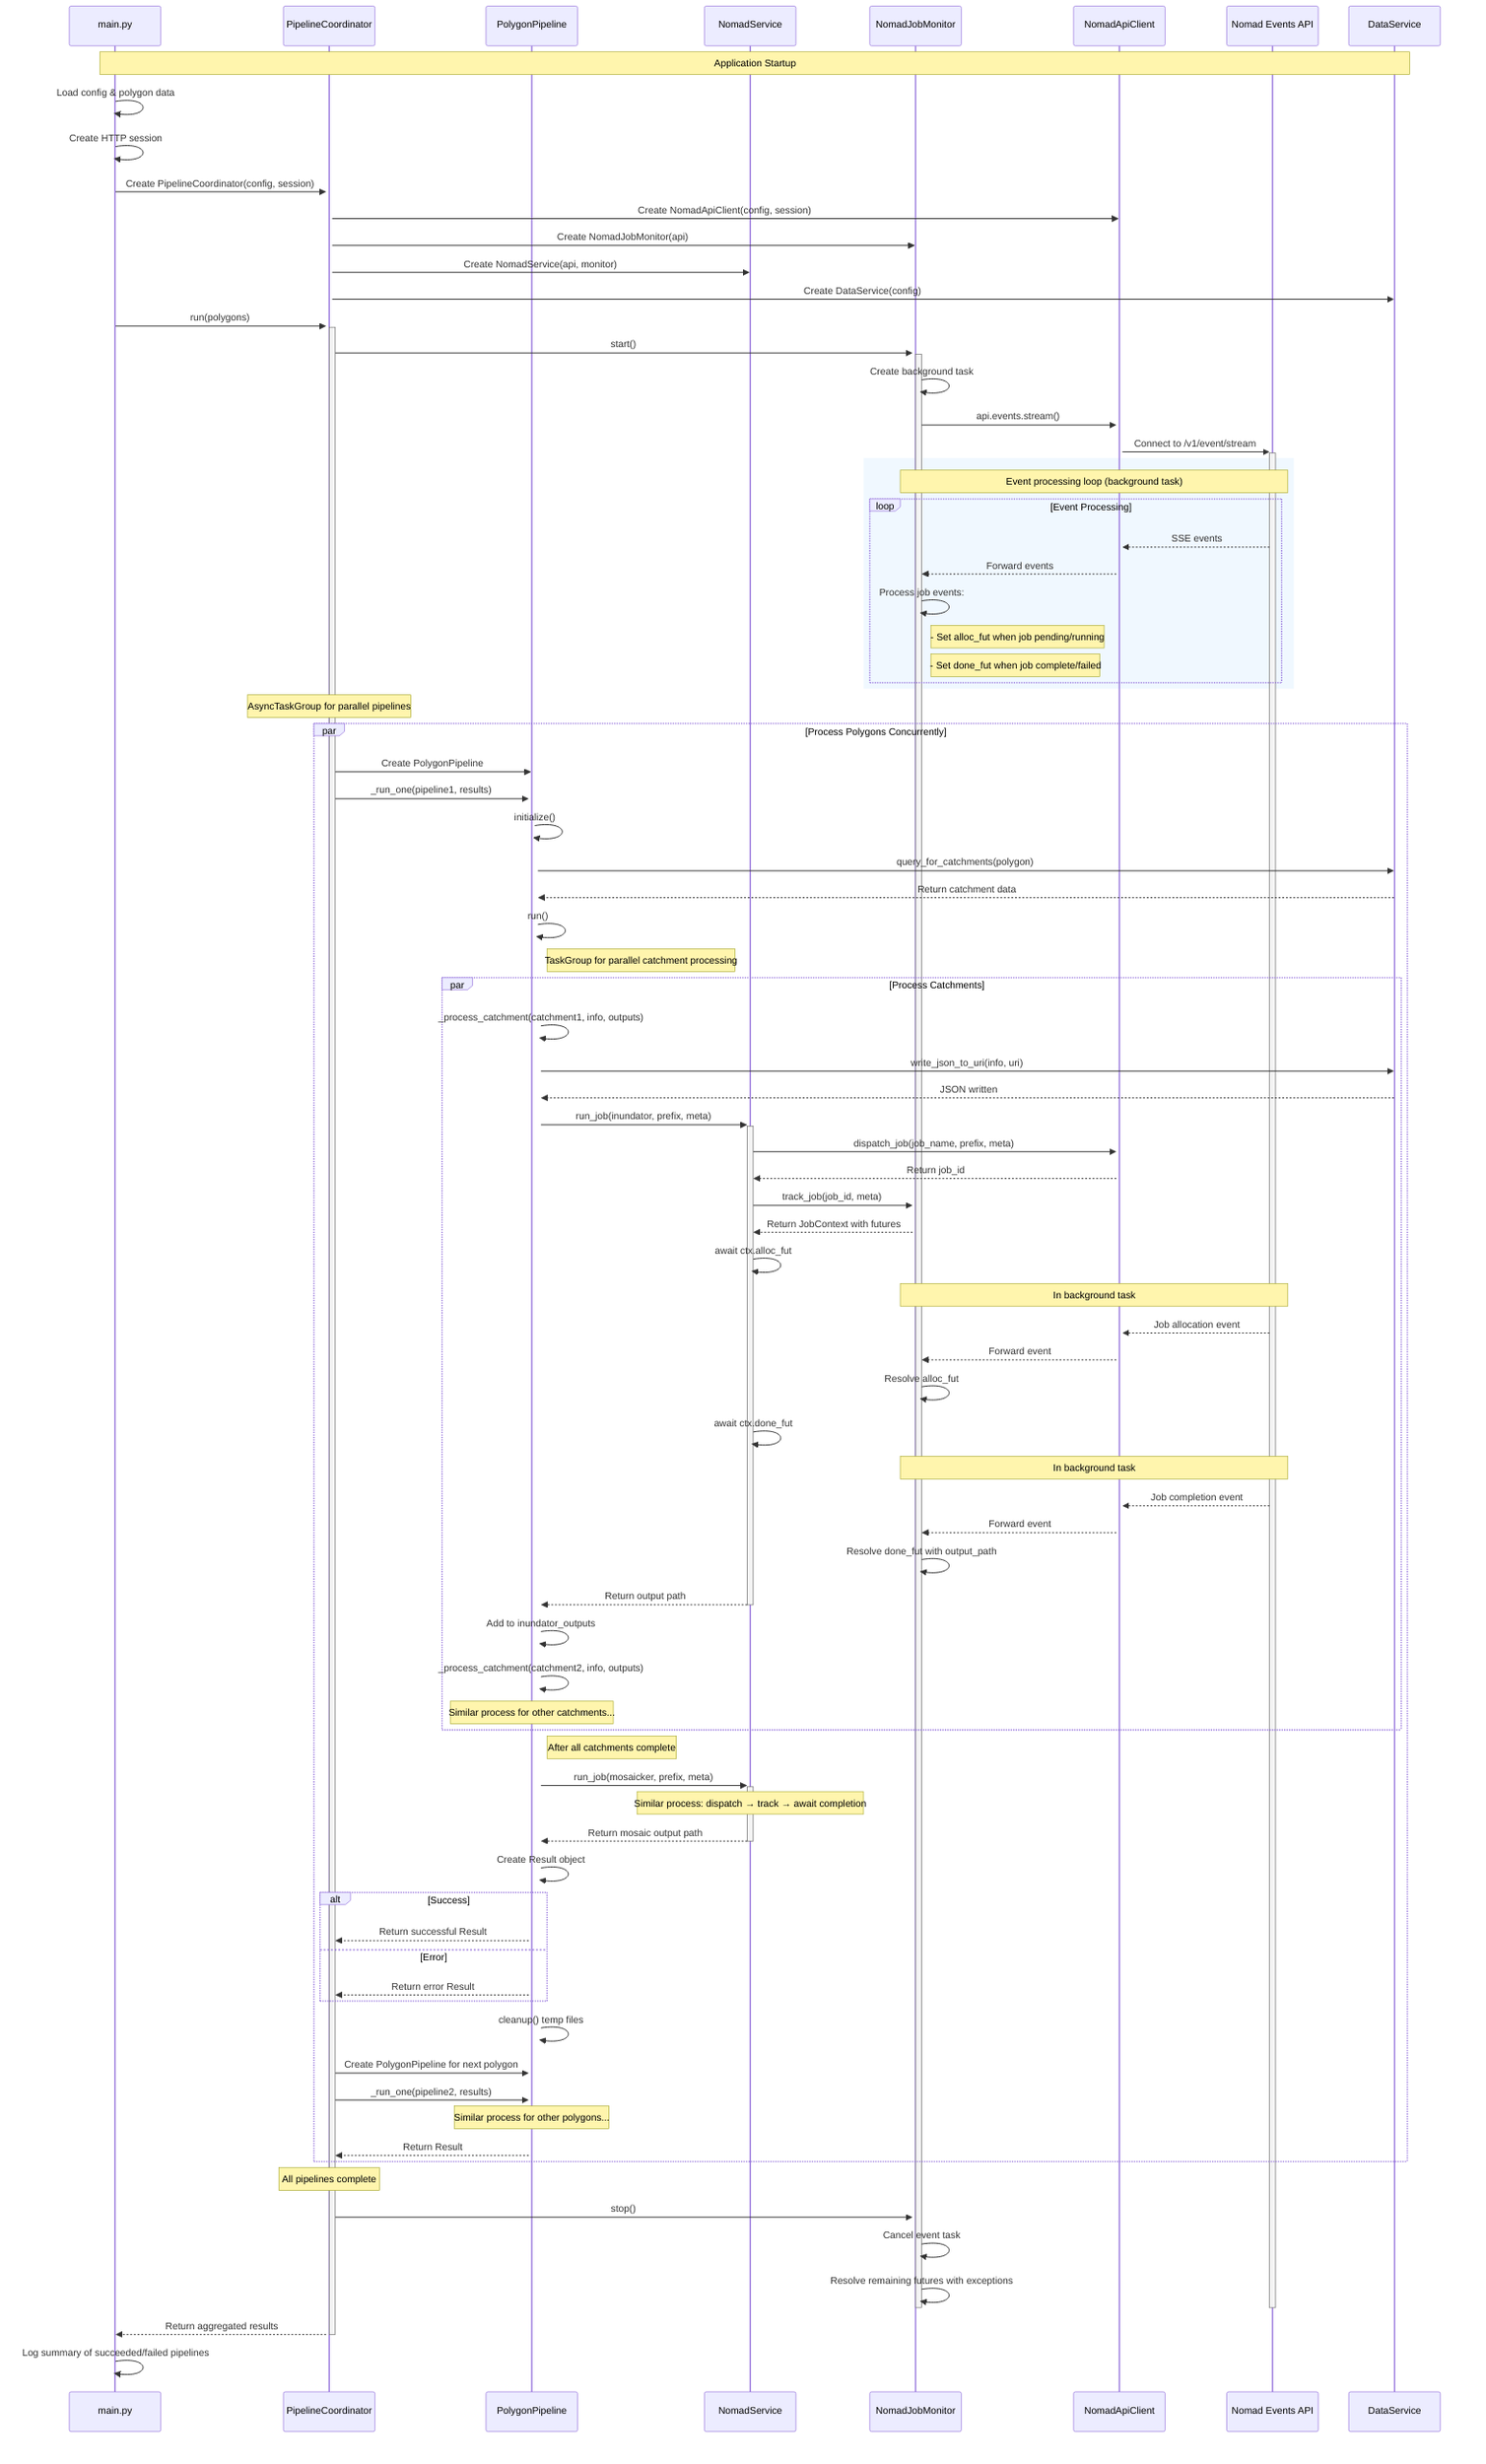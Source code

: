 sequenceDiagram
    participant Main as main.py
    participant Coordinator as PipelineCoordinator
    participant Pipeline as PolygonPipeline
    participant NomadSvc as NomadService
    participant Monitor as NomadJobMonitor
    participant NomadApi as NomadApiClient
    participant Events as Nomad Events API
    participant Data as DataService
    
    Note over Main,Data: Application Startup
    
    Main->>Main: Load config & polygon data
    Main->>Main: Create HTTP session
    Main->>+Coordinator: Create PipelineCoordinator(config, session)
    Coordinator->>NomadApi: Create NomadApiClient(config, session)
    Coordinator->>Monitor: Create NomadJobMonitor(api)
    Coordinator->>NomadSvc: Create NomadService(api, monitor)
    Coordinator->>Data: Create DataService(config)
    
    Main->>+Coordinator: run(polygons)
    Coordinator->>+Monitor: start()
    
    activate Monitor
    Monitor->>Monitor: Create background task
    Monitor->>+NomadApi: api.events.stream()
    NomadApi->>+Events: Connect to /v1/event/stream
    
    rect rgb(240, 248, 255)
      Note over Events,Monitor: Event processing loop (background task)
      loop Event Processing
        Events-->>NomadApi: SSE events
        NomadApi-->>Monitor: Forward events
        Monitor->>Monitor: Process job events:
        Note right of Monitor: - Set alloc_fut when job pending/running
        Note right of Monitor: - Set done_fut when job complete/failed
      end
    end
    
    Note over Coordinator: AsyncTaskGroup for parallel pipelines
    
    par Process Polygons Concurrently
        Coordinator->>Pipeline: Create PolygonPipeline
        Coordinator->>+Pipeline: _run_one(pipeline1, results)
        
        Pipeline->>+Pipeline: initialize()
        Pipeline->>Data: query_for_catchments(polygon)
        Data-->>Pipeline: Return catchment data
        
        Pipeline->>+Pipeline: run()
        
        Note right of Pipeline: TaskGroup for parallel catchment processing
        
        par Process Catchments
            Pipeline->>Pipeline: _process_catchment(catchment1, info, outputs)
            Pipeline->>Data: write_json_to_uri(info, uri)
            Data-->>Pipeline: JSON written
            Pipeline->>+NomadSvc: run_job(inundator, prefix, meta)
            
            NomadSvc->>NomadApi: dispatch_job(job_name, prefix, meta)
            NomadApi-->>NomadSvc: Return job_id
            
            NomadSvc->>Monitor: track_job(job_id, meta)
            Monitor-->>NomadSvc: Return JobContext with futures
            
            NomadSvc->>NomadSvc: await ctx.alloc_fut
            
            Note over Events,Monitor: In background task
            Events-->>NomadApi: Job allocation event
            NomadApi-->>Monitor: Forward event
            Monitor->>Monitor: Resolve alloc_fut
            
            NomadSvc->>NomadSvc: await ctx.done_fut
            
            Note over Events,Monitor: In background task
            Events-->>NomadApi: Job completion event
            NomadApi-->>Monitor: Forward event
            Monitor->>Monitor: Resolve done_fut with output_path
            
            NomadSvc-->>-Pipeline: Return output path
            Pipeline->>Pipeline: Add to inundator_outputs
            
            Pipeline->>Pipeline: _process_catchment(catchment2, info, outputs)
            Note over Pipeline: Similar process for other catchments...
        end
        
        Note right of Pipeline: After all catchments complete
        
        Pipeline->>+NomadSvc: run_job(mosaicker, prefix, meta)
        Note over NomadSvc: Similar process: dispatch → track → await completion
        NomadSvc-->>-Pipeline: Return mosaic output path
        
        Pipeline->>Pipeline: Create Result object
        
        alt Success
            Pipeline-->>Coordinator: Return successful Result
        else Error
            Pipeline-->>Coordinator: Return error Result
        end
        
        Pipeline->>Pipeline: cleanup() temp files
        
        Coordinator->>Pipeline: Create PolygonPipeline for next polygon
        Coordinator->>+Pipeline: _run_one(pipeline2, results)
        Note over Pipeline: Similar process for other polygons...
        Pipeline-->>Coordinator: Return Result
    end
    
    Note over Coordinator: All pipelines complete
    
    Coordinator->>Monitor: stop()
    Monitor->>Monitor: Cancel event task
    Monitor->>Monitor: Resolve remaining futures with exceptions
    deactivate Monitor
    deactivate Events
    
    Coordinator-->>-Main: Return aggregated results
    
    Main->>Main: Log summary of succeeded/failed pipelines